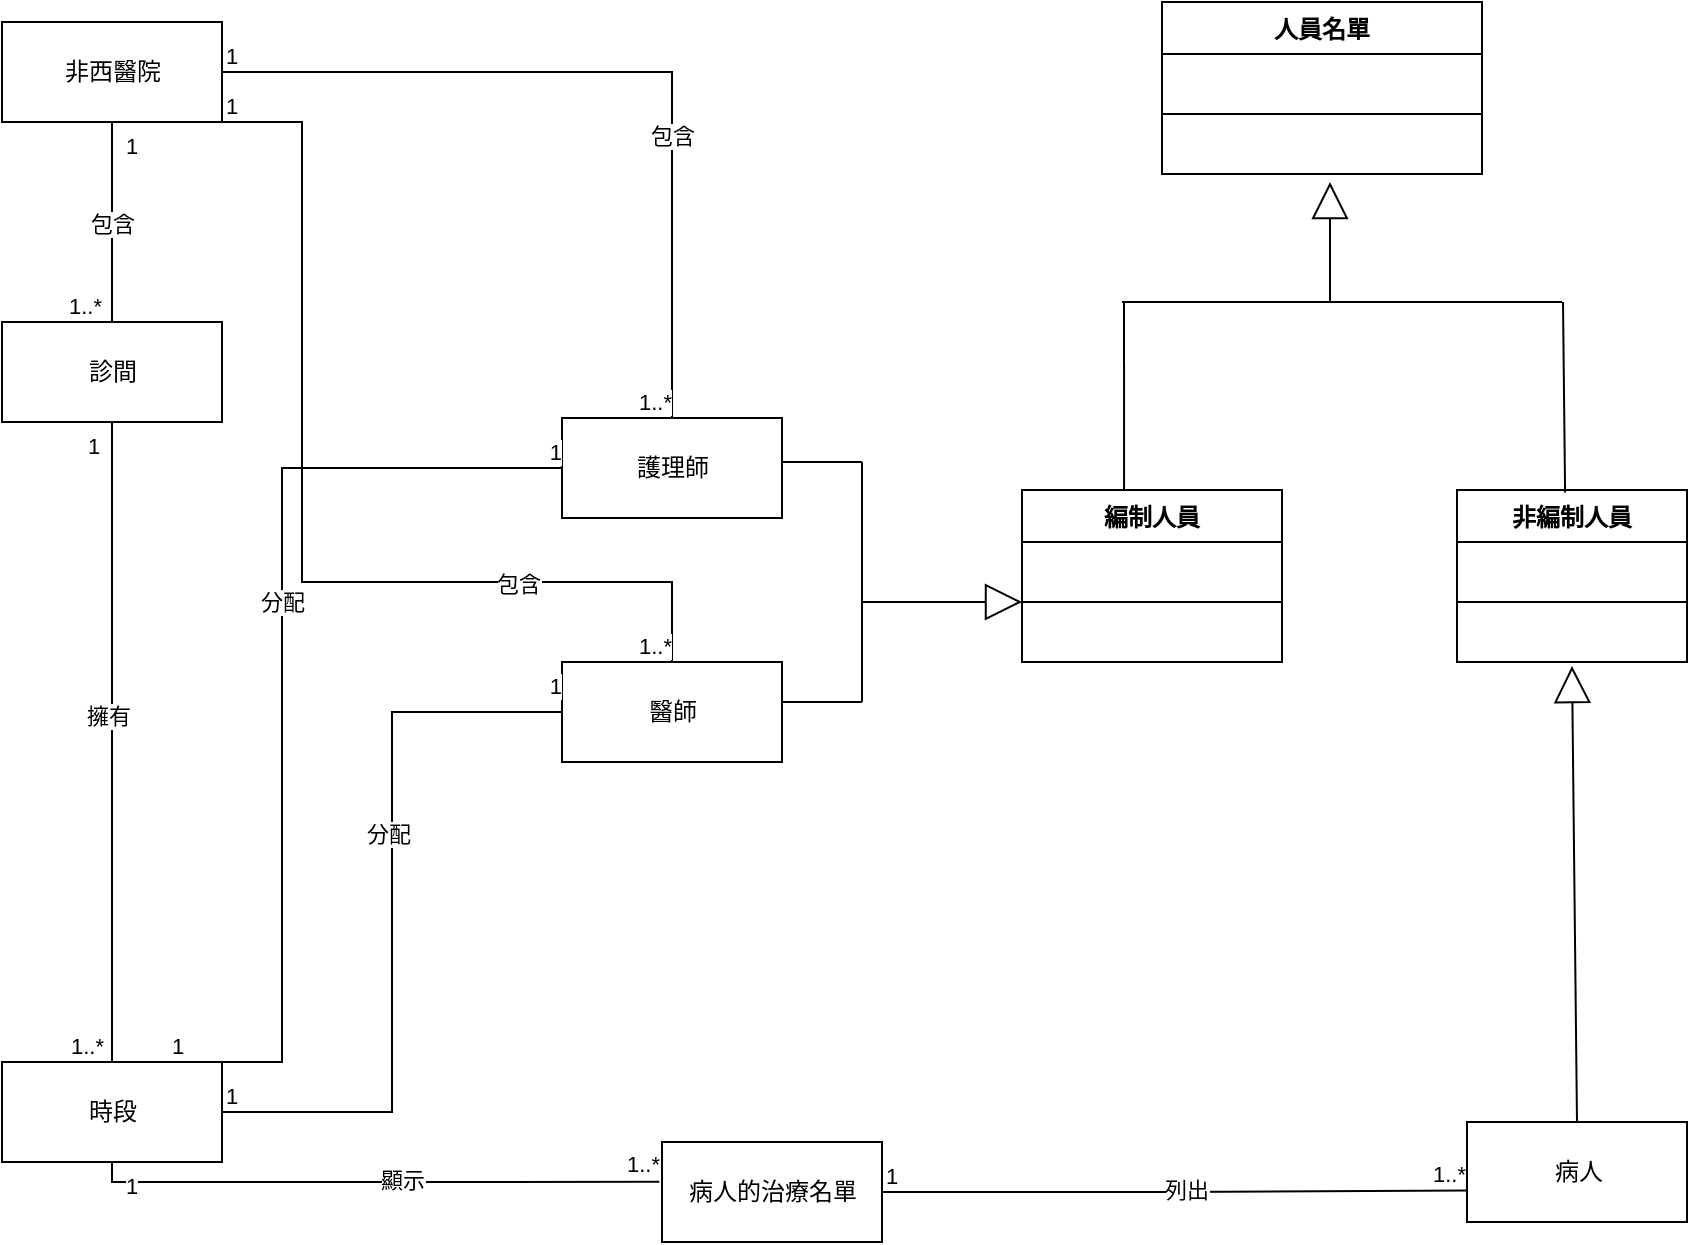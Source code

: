 <mxfile version="17.1.3" type="device"><diagram id="oKyxzHDayaN0CAhAsXDF" name="非西醫院領域模型"><mxGraphModel dx="1422" dy="794" grid="1" gridSize="10" guides="1" tooltips="1" connect="1" arrows="1" fold="1" page="1" pageScale="1" pageWidth="1200" pageHeight="1920" math="0" shadow="0"><root><mxCell id="0"/><mxCell id="1" parent="0"/><mxCell id="gdjPtbXjvq0X5zo69Bbl-1" value="編制人員" style="swimlane;fontStyle=1;align=center;verticalAlign=top;childLayout=stackLayout;horizontal=1;startSize=26;horizontalStack=0;resizeParent=1;resizeParentMax=0;resizeLast=0;collapsible=1;marginBottom=0;" parent="1" vertex="1"><mxGeometry x="680" y="254" width="130" height="86" as="geometry"/></mxCell><mxCell id="gdjPtbXjvq0X5zo69Bbl-2" value=" " style="text;strokeColor=none;fillColor=none;align=center;verticalAlign=top;spacingLeft=4;spacingRight=4;overflow=hidden;rotatable=0;points=[[0,0.5],[1,0.5]];portConstraint=eastwest;" parent="gdjPtbXjvq0X5zo69Bbl-1" vertex="1"><mxGeometry y="26" width="130" height="26" as="geometry"/></mxCell><mxCell id="gdjPtbXjvq0X5zo69Bbl-3" value="" style="line;strokeWidth=1;fillColor=none;align=left;verticalAlign=middle;spacingTop=-1;spacingLeft=3;spacingRight=3;rotatable=0;labelPosition=right;points=[];portConstraint=eastwest;" parent="gdjPtbXjvq0X5zo69Bbl-1" vertex="1"><mxGeometry y="52" width="130" height="8" as="geometry"/></mxCell><mxCell id="gdjPtbXjvq0X5zo69Bbl-4" value=" " style="text;strokeColor=none;fillColor=none;align=center;verticalAlign=top;spacingLeft=4;spacingRight=4;overflow=hidden;rotatable=0;points=[[0,0.5],[1,0.5]];portConstraint=eastwest;" parent="gdjPtbXjvq0X5zo69Bbl-1" vertex="1"><mxGeometry y="60" width="130" height="26" as="geometry"/></mxCell><mxCell id="gdjPtbXjvq0X5zo69Bbl-18" value="人員名單" style="swimlane;fontStyle=1;align=center;verticalAlign=top;childLayout=stackLayout;horizontal=1;startSize=26;horizontalStack=0;resizeParent=1;resizeParentMax=0;resizeLast=0;collapsible=1;marginBottom=0;" parent="1" vertex="1"><mxGeometry x="750" y="10" width="160" height="86" as="geometry"/></mxCell><mxCell id="gdjPtbXjvq0X5zo69Bbl-19" value=" " style="text;strokeColor=none;fillColor=none;align=left;verticalAlign=top;spacingLeft=4;spacingRight=4;overflow=hidden;rotatable=0;points=[[0,0.5],[1,0.5]];portConstraint=eastwest;" parent="gdjPtbXjvq0X5zo69Bbl-18" vertex="1"><mxGeometry y="26" width="160" height="26" as="geometry"/></mxCell><mxCell id="gdjPtbXjvq0X5zo69Bbl-20" value="" style="line;strokeWidth=1;fillColor=none;align=left;verticalAlign=middle;spacingTop=-1;spacingLeft=3;spacingRight=3;rotatable=0;labelPosition=right;points=[];portConstraint=eastwest;" parent="gdjPtbXjvq0X5zo69Bbl-18" vertex="1"><mxGeometry y="52" width="160" height="8" as="geometry"/></mxCell><mxCell id="gdjPtbXjvq0X5zo69Bbl-21" value=" " style="text;strokeColor=none;fillColor=none;align=left;verticalAlign=top;spacingLeft=4;spacingRight=4;overflow=hidden;rotatable=0;points=[[0,0.5],[1,0.5]];portConstraint=eastwest;" parent="gdjPtbXjvq0X5zo69Bbl-18" vertex="1"><mxGeometry y="60" width="160" height="26" as="geometry"/></mxCell><mxCell id="gdjPtbXjvq0X5zo69Bbl-22" value="非編制人員" style="swimlane;fontStyle=1;align=center;verticalAlign=top;childLayout=stackLayout;horizontal=1;startSize=26;horizontalStack=0;resizeParent=1;resizeParentMax=0;resizeLast=0;collapsible=1;marginBottom=0;" parent="1" vertex="1"><mxGeometry x="897.5" y="254" width="115" height="86" as="geometry"/></mxCell><mxCell id="gdjPtbXjvq0X5zo69Bbl-23" value=" " style="text;strokeColor=none;fillColor=none;align=center;verticalAlign=top;spacingLeft=4;spacingRight=4;overflow=hidden;rotatable=0;points=[[0,0.5],[1,0.5]];portConstraint=eastwest;" parent="gdjPtbXjvq0X5zo69Bbl-22" vertex="1"><mxGeometry y="26" width="115" height="26" as="geometry"/></mxCell><mxCell id="gdjPtbXjvq0X5zo69Bbl-24" value="" style="line;strokeWidth=1;fillColor=none;align=left;verticalAlign=middle;spacingTop=-1;spacingLeft=3;spacingRight=3;rotatable=0;labelPosition=right;points=[];portConstraint=eastwest;" parent="gdjPtbXjvq0X5zo69Bbl-22" vertex="1"><mxGeometry y="52" width="115" height="8" as="geometry"/></mxCell><mxCell id="gdjPtbXjvq0X5zo69Bbl-25" value=" " style="text;strokeColor=none;fillColor=none;align=left;verticalAlign=top;spacingLeft=4;spacingRight=4;overflow=hidden;rotatable=0;points=[[0,0.5],[1,0.5]];portConstraint=eastwest;" parent="gdjPtbXjvq0X5zo69Bbl-22" vertex="1"><mxGeometry y="60" width="115" height="26" as="geometry"/></mxCell><mxCell id="UHXW2R6gGSEq-Z4a95OJ-1" value="非西醫院" style="html=1;" parent="1" vertex="1"><mxGeometry x="170" y="20" width="110" height="50" as="geometry"/></mxCell><mxCell id="UHXW2R6gGSEq-Z4a95OJ-2" value="診間" style="html=1;" parent="1" vertex="1"><mxGeometry x="170" y="170" width="110" height="50" as="geometry"/></mxCell><mxCell id="UHXW2R6gGSEq-Z4a95OJ-3" value="醫師" style="html=1;" parent="1" vertex="1"><mxGeometry x="450" y="340" width="110" height="50" as="geometry"/></mxCell><mxCell id="UHXW2R6gGSEq-Z4a95OJ-9" value="" style="endArrow=none;html=1;edgeStyle=orthogonalEdgeStyle;rounded=0;entryX=0;entryY=0.5;entryDx=0;entryDy=0;exitX=1;exitY=0.5;exitDx=0;exitDy=0;" parent="1" source="81R_iscU93rCLyDy0mp--8" target="UHXW2R6gGSEq-Z4a95OJ-3" edge="1"><mxGeometry relative="1" as="geometry"><mxPoint x="350" y="540" as="sourcePoint"/><mxPoint x="520" y="420" as="targetPoint"/></mxGeometry></mxCell><mxCell id="UHXW2R6gGSEq-Z4a95OJ-10" value="1" style="edgeLabel;resizable=0;html=1;align=left;verticalAlign=bottom;" parent="UHXW2R6gGSEq-Z4a95OJ-9" connectable="0" vertex="1"><mxGeometry x="-1" relative="1" as="geometry"/></mxCell><mxCell id="UHXW2R6gGSEq-Z4a95OJ-11" value="1" style="edgeLabel;resizable=0;html=1;align=right;verticalAlign=bottom;" parent="UHXW2R6gGSEq-Z4a95OJ-9" connectable="0" vertex="1"><mxGeometry x="1" relative="1" as="geometry"><mxPoint y="-5" as="offset"/></mxGeometry></mxCell><mxCell id="81R_iscU93rCLyDy0mp--42" value="分配" style="edgeLabel;html=1;align=center;verticalAlign=middle;resizable=0;points=[];" parent="UHXW2R6gGSEq-Z4a95OJ-9" vertex="1" connectable="0"><mxGeometry x="0.211" y="2" relative="1" as="geometry"><mxPoint as="offset"/></mxGeometry></mxCell><mxCell id="81R_iscU93rCLyDy0mp--5" value="" style="endArrow=none;html=1;edgeStyle=orthogonalEdgeStyle;rounded=0;exitX=0.5;exitY=1;exitDx=0;exitDy=0;entryX=0.5;entryY=0;entryDx=0;entryDy=0;" parent="1" source="UHXW2R6gGSEq-Z4a95OJ-2" target="81R_iscU93rCLyDy0mp--8" edge="1"><mxGeometry relative="1" as="geometry"><mxPoint x="460" y="550" as="sourcePoint"/><mxPoint x="294" y="520" as="targetPoint"/></mxGeometry></mxCell><mxCell id="81R_iscU93rCLyDy0mp--6" value="1" style="edgeLabel;resizable=0;html=1;align=left;verticalAlign=bottom;" parent="81R_iscU93rCLyDy0mp--5" connectable="0" vertex="1"><mxGeometry x="-1" relative="1" as="geometry"><mxPoint x="-14" y="20" as="offset"/></mxGeometry></mxCell><mxCell id="81R_iscU93rCLyDy0mp--7" value="1..*" style="edgeLabel;resizable=0;html=1;align=right;verticalAlign=bottom;" parent="81R_iscU93rCLyDy0mp--5" connectable="0" vertex="1"><mxGeometry x="1" relative="1" as="geometry"><mxPoint x="-4" as="offset"/></mxGeometry></mxCell><mxCell id="81R_iscU93rCLyDy0mp--45" value="擁有" style="edgeLabel;html=1;align=center;verticalAlign=middle;resizable=0;points=[];" parent="81R_iscU93rCLyDy0mp--5" vertex="1" connectable="0"><mxGeometry x="-0.084" y="-2" relative="1" as="geometry"><mxPoint as="offset"/></mxGeometry></mxCell><mxCell id="81R_iscU93rCLyDy0mp--8" value="時段" style="html=1;" parent="1" vertex="1"><mxGeometry x="170" y="540" width="110" height="50" as="geometry"/></mxCell><mxCell id="81R_iscU93rCLyDy0mp--9" value="病人的治療名單" style="html=1;" parent="1" vertex="1"><mxGeometry x="500" y="580" width="110" height="50" as="geometry"/></mxCell><mxCell id="81R_iscU93rCLyDy0mp--17" value="病人" style="html=1;" parent="1" vertex="1"><mxGeometry x="902.5" y="570" width="110" height="50" as="geometry"/></mxCell><mxCell id="81R_iscU93rCLyDy0mp--24" value="" style="endArrow=block;endSize=16;endFill=0;html=1;rounded=0;exitX=0.5;exitY=0;exitDx=0;exitDy=0;entryX=0.5;entryY=1.077;entryDx=0;entryDy=0;entryPerimeter=0;" parent="1" source="81R_iscU93rCLyDy0mp--17" target="gdjPtbXjvq0X5zo69Bbl-25" edge="1"><mxGeometry width="160" relative="1" as="geometry"><mxPoint x="962.5" y="500" as="sourcePoint"/><mxPoint x="907.5" y="450" as="targetPoint"/></mxGeometry></mxCell><mxCell id="81R_iscU93rCLyDy0mp--25" value="" style="endArrow=none;html=1;rounded=0;exitX=0.385;exitY=0.07;exitDx=0;exitDy=0;exitPerimeter=0;" parent="1" edge="1"><mxGeometry width="50" height="50" relative="1" as="geometry"><mxPoint x="731.05" y="254.02" as="sourcePoint"/><mxPoint x="731" y="160" as="targetPoint"/></mxGeometry></mxCell><mxCell id="81R_iscU93rCLyDy0mp--26" value="" style="endArrow=none;html=1;rounded=0;exitX=0.47;exitY=0.015;exitDx=0;exitDy=0;exitPerimeter=0;" parent="1" source="gdjPtbXjvq0X5zo69Bbl-22" edge="1"><mxGeometry width="50" height="50" relative="1" as="geometry"><mxPoint x="951" y="250" as="sourcePoint"/><mxPoint x="950.5" y="160" as="targetPoint"/></mxGeometry></mxCell><mxCell id="81R_iscU93rCLyDy0mp--27" value="" style="endArrow=none;html=1;rounded=0;" parent="1" edge="1"><mxGeometry width="50" height="50" relative="1" as="geometry"><mxPoint x="730" y="160" as="sourcePoint"/><mxPoint x="950" y="160" as="targetPoint"/></mxGeometry></mxCell><mxCell id="81R_iscU93rCLyDy0mp--28" value="" style="endArrow=block;endSize=16;endFill=0;html=1;rounded=0;" parent="1" edge="1"><mxGeometry y="-20" width="160" relative="1" as="geometry"><mxPoint x="834" y="160" as="sourcePoint"/><mxPoint x="834" y="100" as="targetPoint"/><mxPoint as="offset"/></mxGeometry></mxCell><mxCell id="81R_iscU93rCLyDy0mp--29" value="護理師" style="html=1;" parent="1" vertex="1"><mxGeometry x="450" y="218" width="110" height="50" as="geometry"/></mxCell><mxCell id="81R_iscU93rCLyDy0mp--33" value="" style="endArrow=none;html=1;edgeStyle=orthogonalEdgeStyle;rounded=0;entryX=0;entryY=0.5;entryDx=0;entryDy=0;exitX=0.75;exitY=0;exitDx=0;exitDy=0;" parent="1" source="81R_iscU93rCLyDy0mp--8" target="81R_iscU93rCLyDy0mp--29" edge="1"><mxGeometry relative="1" as="geometry"><mxPoint x="350" y="320" as="sourcePoint"/><mxPoint x="540" y="310" as="targetPoint"/><Array as="points"><mxPoint x="310" y="540"/><mxPoint x="310" y="243"/></Array></mxGeometry></mxCell><mxCell id="81R_iscU93rCLyDy0mp--34" value="1" style="edgeLabel;resizable=0;html=1;align=left;verticalAlign=bottom;" parent="81R_iscU93rCLyDy0mp--33" connectable="0" vertex="1"><mxGeometry x="-1" relative="1" as="geometry"/></mxCell><mxCell id="81R_iscU93rCLyDy0mp--35" value="1" style="edgeLabel;resizable=0;html=1;align=right;verticalAlign=bottom;" parent="81R_iscU93rCLyDy0mp--33" connectable="0" vertex="1"><mxGeometry x="1" relative="1" as="geometry"/></mxCell><mxCell id="81R_iscU93rCLyDy0mp--41" value="分配" style="edgeLabel;html=1;align=center;verticalAlign=middle;resizable=0;points=[];" parent="81R_iscU93rCLyDy0mp--33" vertex="1" connectable="0"><mxGeometry x="0.165" relative="1" as="geometry"><mxPoint as="offset"/></mxGeometry></mxCell><mxCell id="81R_iscU93rCLyDy0mp--36" value="" style="endArrow=none;html=1;rounded=0;exitX=1;exitY=0.5;exitDx=0;exitDy=0;" parent="1" edge="1"><mxGeometry width="50" height="50" relative="1" as="geometry"><mxPoint x="560" y="240" as="sourcePoint"/><mxPoint x="600" y="240" as="targetPoint"/></mxGeometry></mxCell><mxCell id="81R_iscU93rCLyDy0mp--38" value="" style="endArrow=none;html=1;rounded=0;exitX=1;exitY=0.5;exitDx=0;exitDy=0;" parent="1" edge="1"><mxGeometry width="50" height="50" relative="1" as="geometry"><mxPoint x="560" y="360" as="sourcePoint"/><mxPoint x="600" y="360" as="targetPoint"/></mxGeometry></mxCell><mxCell id="81R_iscU93rCLyDy0mp--39" value="" style="endArrow=none;html=1;rounded=0;" parent="1" edge="1"><mxGeometry width="50" height="50" relative="1" as="geometry"><mxPoint x="600" y="360" as="sourcePoint"/><mxPoint x="600" y="240" as="targetPoint"/></mxGeometry></mxCell><mxCell id="81R_iscU93rCLyDy0mp--40" value="" style="endArrow=block;endSize=16;endFill=0;html=1;rounded=0;" parent="1" edge="1"><mxGeometry width="160" relative="1" as="geometry"><mxPoint x="600" y="310" as="sourcePoint"/><mxPoint x="680" y="310" as="targetPoint"/></mxGeometry></mxCell><mxCell id="81R_iscU93rCLyDy0mp--48" value="" style="endArrow=none;html=1;edgeStyle=orthogonalEdgeStyle;rounded=0;exitX=1;exitY=0.5;exitDx=0;exitDy=0;entryX=0.001;entryY=0.684;entryDx=0;entryDy=0;entryPerimeter=0;" parent="1" source="81R_iscU93rCLyDy0mp--9" target="81R_iscU93rCLyDy0mp--17" edge="1"><mxGeometry relative="1" as="geometry"><mxPoint x="670" y="620" as="sourcePoint"/><mxPoint x="830" y="620" as="targetPoint"/></mxGeometry></mxCell><mxCell id="81R_iscU93rCLyDy0mp--49" value="1" style="edgeLabel;resizable=0;html=1;align=left;verticalAlign=bottom;" parent="81R_iscU93rCLyDy0mp--48" connectable="0" vertex="1"><mxGeometry x="-1" relative="1" as="geometry"/></mxCell><mxCell id="81R_iscU93rCLyDy0mp--50" value="1..*" style="edgeLabel;resizable=0;html=1;align=right;verticalAlign=bottom;" parent="81R_iscU93rCLyDy0mp--48" connectable="0" vertex="1"><mxGeometry x="1" relative="1" as="geometry"/></mxCell><mxCell id="81R_iscU93rCLyDy0mp--51" value="列出" style="edgeLabel;html=1;align=center;verticalAlign=middle;resizable=0;points=[];" parent="81R_iscU93rCLyDy0mp--48" vertex="1" connectable="0"><mxGeometry x="0.043" relative="1" as="geometry"><mxPoint as="offset"/></mxGeometry></mxCell><mxCell id="81R_iscU93rCLyDy0mp--55" value="" style="endArrow=none;html=1;edgeStyle=orthogonalEdgeStyle;rounded=0;exitX=0.5;exitY=1;exitDx=0;exitDy=0;entryX=-0.012;entryY=0.397;entryDx=0;entryDy=0;entryPerimeter=0;" parent="1" source="81R_iscU93rCLyDy0mp--8" target="81R_iscU93rCLyDy0mp--9" edge="1"><mxGeometry relative="1" as="geometry"><mxPoint x="240" y="610" as="sourcePoint"/><mxPoint x="490" y="610" as="targetPoint"/></mxGeometry></mxCell><mxCell id="81R_iscU93rCLyDy0mp--56" value="1" style="edgeLabel;resizable=0;html=1;align=left;verticalAlign=bottom;" parent="81R_iscU93rCLyDy0mp--55" connectable="0" vertex="1"><mxGeometry x="-1" relative="1" as="geometry"><mxPoint x="5" y="20" as="offset"/></mxGeometry></mxCell><mxCell id="81R_iscU93rCLyDy0mp--57" value="1..*" style="edgeLabel;resizable=0;html=1;align=right;verticalAlign=bottom;" parent="81R_iscU93rCLyDy0mp--55" connectable="0" vertex="1"><mxGeometry x="1" relative="1" as="geometry"><mxPoint x="1" as="offset"/></mxGeometry></mxCell><mxCell id="uKmRZOjP_zhKltx8dkPU-1" value="顯示" style="edgeLabel;html=1;align=center;verticalAlign=middle;resizable=0;points=[];" parent="81R_iscU93rCLyDy0mp--55" vertex="1" connectable="0"><mxGeometry x="0.092" y="1" relative="1" as="geometry"><mxPoint as="offset"/></mxGeometry></mxCell><mxCell id="81R_iscU93rCLyDy0mp--58" value="" style="endArrow=none;html=1;edgeStyle=orthogonalEdgeStyle;rounded=0;exitX=0.5;exitY=1;exitDx=0;exitDy=0;entryX=0.5;entryY=0;entryDx=0;entryDy=0;" parent="1" source="UHXW2R6gGSEq-Z4a95OJ-1" target="UHXW2R6gGSEq-Z4a95OJ-2" edge="1"><mxGeometry relative="1" as="geometry"><mxPoint x="410" y="310" as="sourcePoint"/><mxPoint x="570" y="310" as="targetPoint"/></mxGeometry></mxCell><mxCell id="81R_iscU93rCLyDy0mp--59" value="1" style="edgeLabel;resizable=0;html=1;align=left;verticalAlign=bottom;" parent="81R_iscU93rCLyDy0mp--58" connectable="0" vertex="1"><mxGeometry x="-1" relative="1" as="geometry"><mxPoint x="5" y="20" as="offset"/></mxGeometry></mxCell><mxCell id="81R_iscU93rCLyDy0mp--60" value="1..*" style="edgeLabel;resizable=0;html=1;align=right;verticalAlign=bottom;" parent="81R_iscU93rCLyDy0mp--58" connectable="0" vertex="1"><mxGeometry x="1" relative="1" as="geometry"><mxPoint x="-5" as="offset"/></mxGeometry></mxCell><mxCell id="81R_iscU93rCLyDy0mp--61" value="包含" style="edgeLabel;html=1;align=center;verticalAlign=middle;resizable=0;points=[];" parent="81R_iscU93rCLyDy0mp--58" vertex="1" connectable="0"><mxGeometry x="-0.233" relative="1" as="geometry"><mxPoint y="12" as="offset"/></mxGeometry></mxCell><mxCell id="XmV3WufXzhRCjw6xoS6X-1" value="" style="endArrow=none;html=1;edgeStyle=orthogonalEdgeStyle;rounded=0;exitX=1;exitY=0.5;exitDx=0;exitDy=0;entryX=0.5;entryY=0;entryDx=0;entryDy=0;" edge="1" parent="1" source="UHXW2R6gGSEq-Z4a95OJ-1" target="81R_iscU93rCLyDy0mp--29"><mxGeometry relative="1" as="geometry"><mxPoint x="360" y="60" as="sourcePoint"/><mxPoint x="520" y="60" as="targetPoint"/></mxGeometry></mxCell><mxCell id="XmV3WufXzhRCjw6xoS6X-2" value="1" style="edgeLabel;resizable=0;html=1;align=left;verticalAlign=bottom;" connectable="0" vertex="1" parent="XmV3WufXzhRCjw6xoS6X-1"><mxGeometry x="-1" relative="1" as="geometry"/></mxCell><mxCell id="XmV3WufXzhRCjw6xoS6X-3" value="1..*" style="edgeLabel;resizable=0;html=1;align=right;verticalAlign=bottom;" connectable="0" vertex="1" parent="XmV3WufXzhRCjw6xoS6X-1"><mxGeometry x="1" relative="1" as="geometry"/></mxCell><mxCell id="XmV3WufXzhRCjw6xoS6X-8" value="包含" style="edgeLabel;html=1;align=center;verticalAlign=middle;resizable=0;points=[];" vertex="1" connectable="0" parent="XmV3WufXzhRCjw6xoS6X-1"><mxGeometry x="0.291" relative="1" as="geometry"><mxPoint as="offset"/></mxGeometry></mxCell><mxCell id="XmV3WufXzhRCjw6xoS6X-4" value="" style="endArrow=none;html=1;edgeStyle=orthogonalEdgeStyle;rounded=0;exitX=1;exitY=1;exitDx=0;exitDy=0;entryX=0.5;entryY=0;entryDx=0;entryDy=0;" edge="1" parent="1" source="UHXW2R6gGSEq-Z4a95OJ-1" target="UHXW2R6gGSEq-Z4a95OJ-3"><mxGeometry relative="1" as="geometry"><mxPoint x="310" y="150" as="sourcePoint"/><mxPoint x="510" y="300" as="targetPoint"/><Array as="points"><mxPoint x="320" y="70"/><mxPoint x="320" y="300"/><mxPoint x="505" y="300"/></Array></mxGeometry></mxCell><mxCell id="XmV3WufXzhRCjw6xoS6X-5" value="1" style="edgeLabel;resizable=0;html=1;align=left;verticalAlign=bottom;" connectable="0" vertex="1" parent="XmV3WufXzhRCjw6xoS6X-4"><mxGeometry x="-1" relative="1" as="geometry"/></mxCell><mxCell id="XmV3WufXzhRCjw6xoS6X-6" value="1..*" style="edgeLabel;resizable=0;html=1;align=right;verticalAlign=bottom;" connectable="0" vertex="1" parent="XmV3WufXzhRCjw6xoS6X-4"><mxGeometry x="1" relative="1" as="geometry"/></mxCell><mxCell id="XmV3WufXzhRCjw6xoS6X-7" value="包含" style="edgeLabel;html=1;align=center;verticalAlign=middle;resizable=0;points=[];" vertex="1" connectable="0" parent="XmV3WufXzhRCjw6xoS6X-4"><mxGeometry x="0.527" y="-1" relative="1" as="geometry"><mxPoint as="offset"/></mxGeometry></mxCell></root></mxGraphModel></diagram></mxfile>